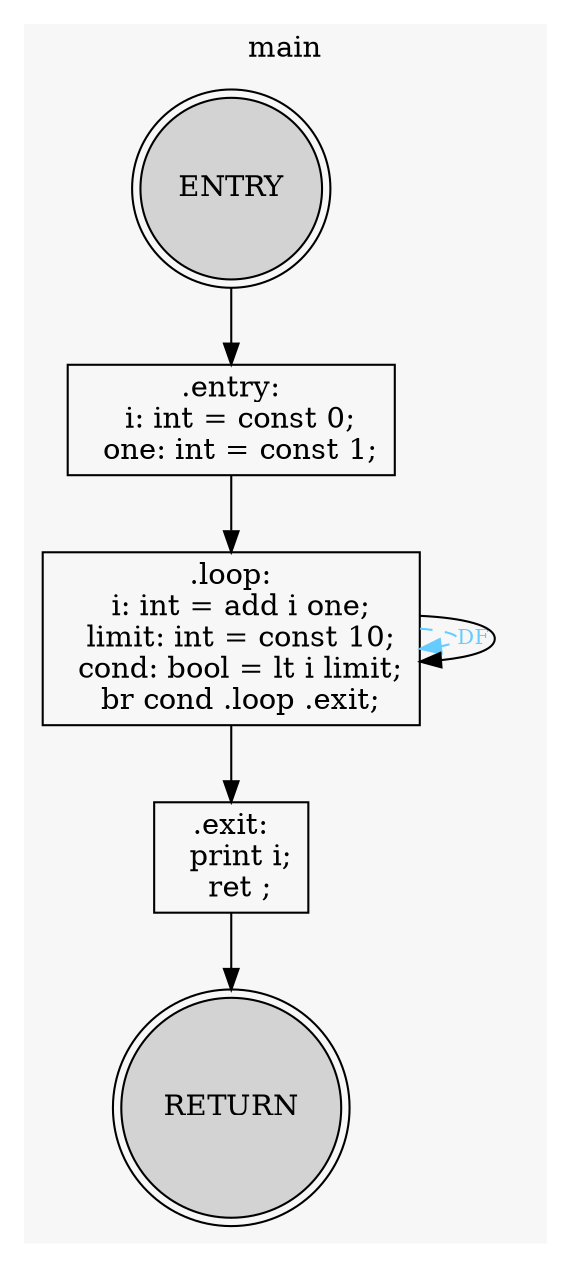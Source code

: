 // Control Flow Graph
digraph CFG {
	subgraph cluster_main {
		label=main
		color="#f7f7f7"
		style=filled
		rankdir=TB
		FUNC_main_NODE_ENTRY [label=ENTRY fillcolor=lightgray shape=doublecircle style=filled]
		FUNC_main_NODE_ENTRY -> FUNC_main_NODE_entry
		FUNC_main_NODE_entry [label=".entry:
  i: int = const 0;
  one: int = const 1;" shape=box]
		FUNC_main_NODE_entry -> FUNC_main_NODE_loop
		FUNC_main_NODE_loop [label=".loop:
  i: int = add i one;
  limit: int = const 10;
  cond: bool = lt i limit;
  br cond .loop .exit;" shape=box]
		FUNC_main_NODE_loop -> FUNC_main_NODE_loop [label=DF color="#66ccff" constraint=false fontcolor="#66ccff" fontsize=10 style=dashed]
		FUNC_main_NODE_loop -> FUNC_main_NODE_exit
		FUNC_main_NODE_loop -> FUNC_main_NODE_loop
		FUNC_main_NODE_exit [label=".exit:
  print i;
  ret ;" shape=box]
		FUNC_main_NODE_exit -> FUNC_main_NODE_RETURN
		FUNC_main_NODE_RETURN [label=RETURN fillcolor=lightgray shape=doublecircle style=filled]
	}
}
